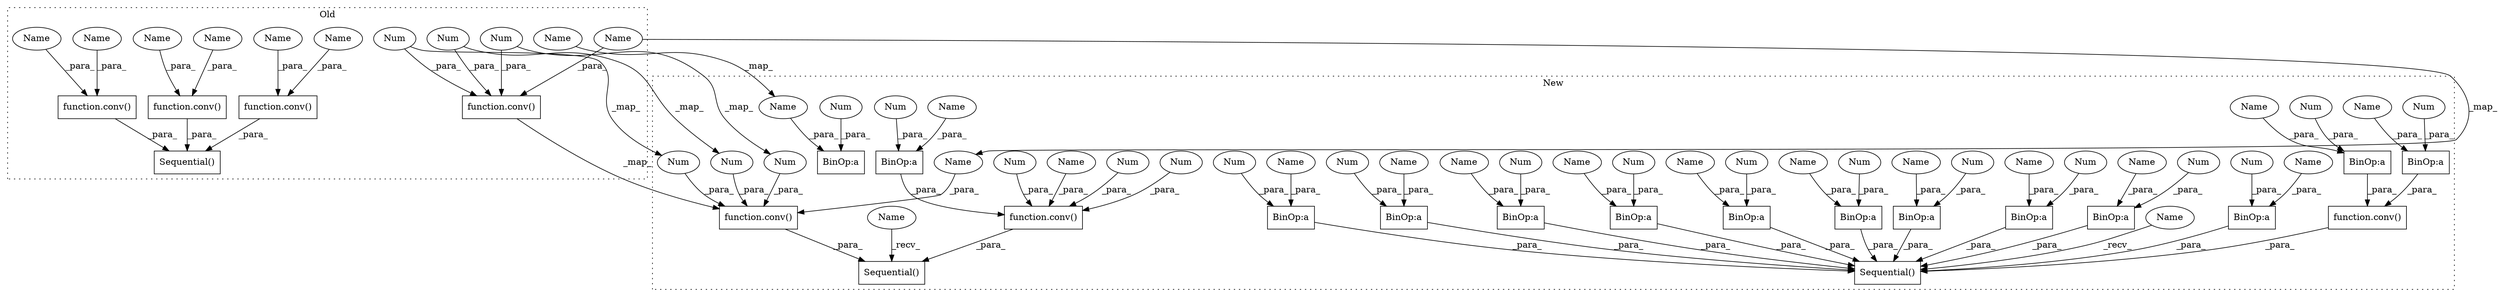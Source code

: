 digraph G {
subgraph cluster0 {
1 [label="function.conv()" a="75" s="1067,1076" l="5,1" shape="box"];
3 [label="function.conv()" a="75" s="1091,1100" l="5,1" shape="box"];
4 [label="Sequential()" a="75" s="968,1173" l="27,11" shape="box"];
21 [label="function.conv()" a="75" s="915,941" l="5,1" shape="box"];
22 [label="Num" a="76" s="940" l="1" shape="ellipse"];
25 [label="Num" a="76" s="934" l="1" shape="ellipse"];
26 [label="Num" a="76" s="937" l="1" shape="ellipse"];
47 [label="function.conv()" a="75" s="1019,1028" l="5,1" shape="box"];
64 [label="Name" a="87" s="1075" l="1" shape="ellipse"];
65 [label="Name" a="87" s="1099" l="1" shape="ellipse"];
66 [label="Name" a="87" s="1072" l="1" shape="ellipse"];
67 [label="Name" a="87" s="1096" l="1" shape="ellipse"];
68 [label="Name" a="87" s="1024" l="1" shape="ellipse"];
69 [label="Name" a="87" s="931" l="1" shape="ellipse"];
70 [label="Name" a="87" s="1224" l="1" shape="ellipse"];
71 [label="Name" a="87" s="1027" l="1" shape="ellipse"];
label = "Old";
style="dotted";
}
subgraph cluster1 {
2 [label="Sequential()" a="75" s="1045,1226" l="27,11" shape="box"];
5 [label="BinOp:a" a="82" s="1106" l="1" shape="box"];
6 [label="BinOp:a" a="82" s="1139" l="1" shape="box"];
7 [label="BinOp:a" a="82" s="1078" l="1" shape="box"];
8 [label="BinOp:a" a="82" s="1218" l="1" shape="box"];
9 [label="BinOp:a" a="82" s="1134" l="1" shape="box"];
10 [label="BinOp:a" a="82" s="1167" l="1" shape="box"];
11 [label="BinOp:a" a="82" s="1195" l="1" shape="box"];
12 [label="BinOp:a" a="82" s="1190" l="1" shape="box"];
13 [label="BinOp:a" a="82" s="1223" l="1" shape="box"];
14 [label="BinOp:a" a="82" s="1162" l="1" shape="box"];
15 [label="BinOp:a" a="82" s="1111" l="1" shape="box"];
16 [label="BinOp:a" a="82" s="1083" l="1" shape="box"];
17 [label="BinOp:a" a="82" s="992" l="1" shape="box"];
18 [label="Sequential()" a="75" s="915,1004" l="27,15" shape="box"];
19 [label="BinOp:a" a="82" s="1287" l="1" shape="box"];
20 [label="function.conv()" a="75" s="942,968" l="5,1" shape="box"];
23 [label="Num" a="76" s="964" l="1" shape="ellipse"];
24 [label="Num" a="76" s="961" l="1" shape="ellipse"];
27 [label="Num" a="76" s="967" l="1" shape="ellipse"];
28 [label="Num" a="76" s="1286" l="1" shape="ellipse"];
29 [label="Num" a="76" s="1077" l="1" shape="ellipse"];
30 [label="Num" a="76" s="1217" l="1" shape="ellipse"];
31 [label="Num" a="76" s="1194" l="1" shape="ellipse"];
32 [label="Num" a="76" s="1133" l="1" shape="ellipse"];
33 [label="Num" a="76" s="1166" l="1" shape="ellipse"];
34 [label="Num" a="76" s="1161" l="1" shape="ellipse"];
35 [label="Num" a="76" s="1082" l="1" shape="ellipse"];
36 [label="Num" a="76" s="1105" l="1" shape="ellipse"];
37 [label="Num" a="76" s="1189" l="1" shape="ellipse"];
38 [label="Num" a="76" s="991" l="1" shape="ellipse"];
39 [label="Num" a="76" s="1222" l="1" shape="ellipse"];
40 [label="Num" a="76" s="1110" l="1" shape="ellipse"];
41 [label="Num" a="76" s="1138" l="1" shape="ellipse"];
42 [label="function.conv()" a="75" s="983,1003" l="5,1" shape="box"];
43 [label="Num" a="76" s="999" l="1" shape="ellipse"];
44 [label="Num" a="76" s="996" l="1" shape="ellipse"];
45 [label="Num" a="76" s="1002" l="1" shape="ellipse"];
46 [label="function.conv()" a="75" s="1184,1197" l="5,1" shape="box"];
48 [label="Name" a="87" s="1191" l="1" shape="ellipse"];
49 [label="Name" a="87" s="1196" l="1" shape="ellipse"];
50 [label="Name" a="87" s="1084" l="1" shape="ellipse"];
51 [label="Name" a="87" s="1140" l="1" shape="ellipse"];
52 [label="Name" a="87" s="1079" l="1" shape="ellipse"];
53 [label="Name" a="87" s="993" l="1" shape="ellipse"];
54 [label="Name" a="87" s="1107" l="1" shape="ellipse"];
55 [label="Name" a="87" s="1163" l="1" shape="ellipse"];
56 [label="Name" a="87" s="988" l="1" shape="ellipse"];
57 [label="Name" a="87" s="1288" l="1" shape="ellipse"];
58 [label="Name" a="87" s="1112" l="1" shape="ellipse"];
59 [label="Name" a="87" s="1224" l="1" shape="ellipse"];
60 [label="Name" a="87" s="958" l="1" shape="ellipse"];
61 [label="Name" a="87" s="1168" l="1" shape="ellipse"];
62 [label="Name" a="87" s="1219" l="1" shape="ellipse"];
63 [label="Name" a="87" s="1135" l="1" shape="ellipse"];
72 [label="Name" a="87" s="1045" l="2" shape="ellipse"];
73 [label="Name" a="87" s="915" l="2" shape="ellipse"];
label = "New";
style="dotted";
}
1 -> 4 [label="_para_"];
3 -> 4 [label="_para_"];
5 -> 2 [label="_para_"];
6 -> 2 [label="_para_"];
7 -> 2 [label="_para_"];
8 -> 2 [label="_para_"];
9 -> 2 [label="_para_"];
10 -> 2 [label="_para_"];
11 -> 46 [label="_para_"];
12 -> 46 [label="_para_"];
13 -> 2 [label="_para_"];
14 -> 2 [label="_para_"];
15 -> 2 [label="_para_"];
16 -> 2 [label="_para_"];
17 -> 42 [label="_para_"];
20 -> 18 [label="_para_"];
21 -> 20 [label="_map_"];
22 -> 23 [label="_map_"];
22 -> 21 [label="_para_"];
23 -> 20 [label="_para_"];
24 -> 20 [label="_para_"];
25 -> 21 [label="_para_"];
25 -> 24 [label="_map_"];
26 -> 27 [label="_map_"];
26 -> 21 [label="_para_"];
27 -> 20 [label="_para_"];
28 -> 19 [label="_para_"];
29 -> 7 [label="_para_"];
30 -> 8 [label="_para_"];
31 -> 11 [label="_para_"];
32 -> 9 [label="_para_"];
33 -> 10 [label="_para_"];
34 -> 14 [label="_para_"];
35 -> 16 [label="_para_"];
36 -> 5 [label="_para_"];
37 -> 12 [label="_para_"];
38 -> 17 [label="_para_"];
39 -> 13 [label="_para_"];
40 -> 15 [label="_para_"];
41 -> 6 [label="_para_"];
42 -> 18 [label="_para_"];
43 -> 42 [label="_para_"];
44 -> 42 [label="_para_"];
45 -> 42 [label="_para_"];
46 -> 2 [label="_para_"];
47 -> 4 [label="_para_"];
48 -> 12 [label="_para_"];
49 -> 11 [label="_para_"];
50 -> 16 [label="_para_"];
51 -> 6 [label="_para_"];
52 -> 7 [label="_para_"];
53 -> 17 [label="_para_"];
54 -> 5 [label="_para_"];
55 -> 14 [label="_para_"];
56 -> 42 [label="_para_"];
57 -> 19 [label="_para_"];
58 -> 15 [label="_para_"];
59 -> 13 [label="_para_"];
60 -> 20 [label="_para_"];
61 -> 10 [label="_para_"];
62 -> 8 [label="_para_"];
63 -> 9 [label="_para_"];
64 -> 1 [label="_para_"];
65 -> 3 [label="_para_"];
66 -> 1 [label="_para_"];
67 -> 3 [label="_para_"];
68 -> 47 [label="_para_"];
69 -> 21 [label="_para_"];
69 -> 60 [label="_map_"];
70 -> 57 [label="_map_"];
71 -> 47 [label="_para_"];
72 -> 2 [label="_recv_"];
73 -> 18 [label="_recv_"];
}